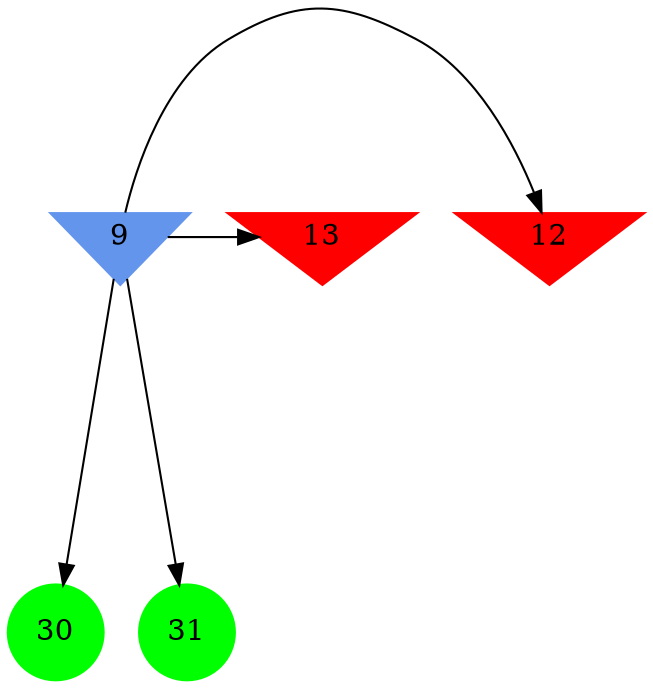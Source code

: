 digraph brain {
	ranksep=2.0;
	9 [shape=invtriangle,style=filled,color=cornflowerblue];
	12 [shape=invtriangle,style=filled,color=red];
	13 [shape=invtriangle,style=filled,color=red];
	30 [shape=circle,style=filled,color=green];
	31 [shape=circle,style=filled,color=green];
	9	->	30;
	9	->	31;
	9	->	13;
	9	->	12;
	{ rank=same; 9; 12; 13; }
	{ rank=same; }
	{ rank=same; 30; 31; }
}
